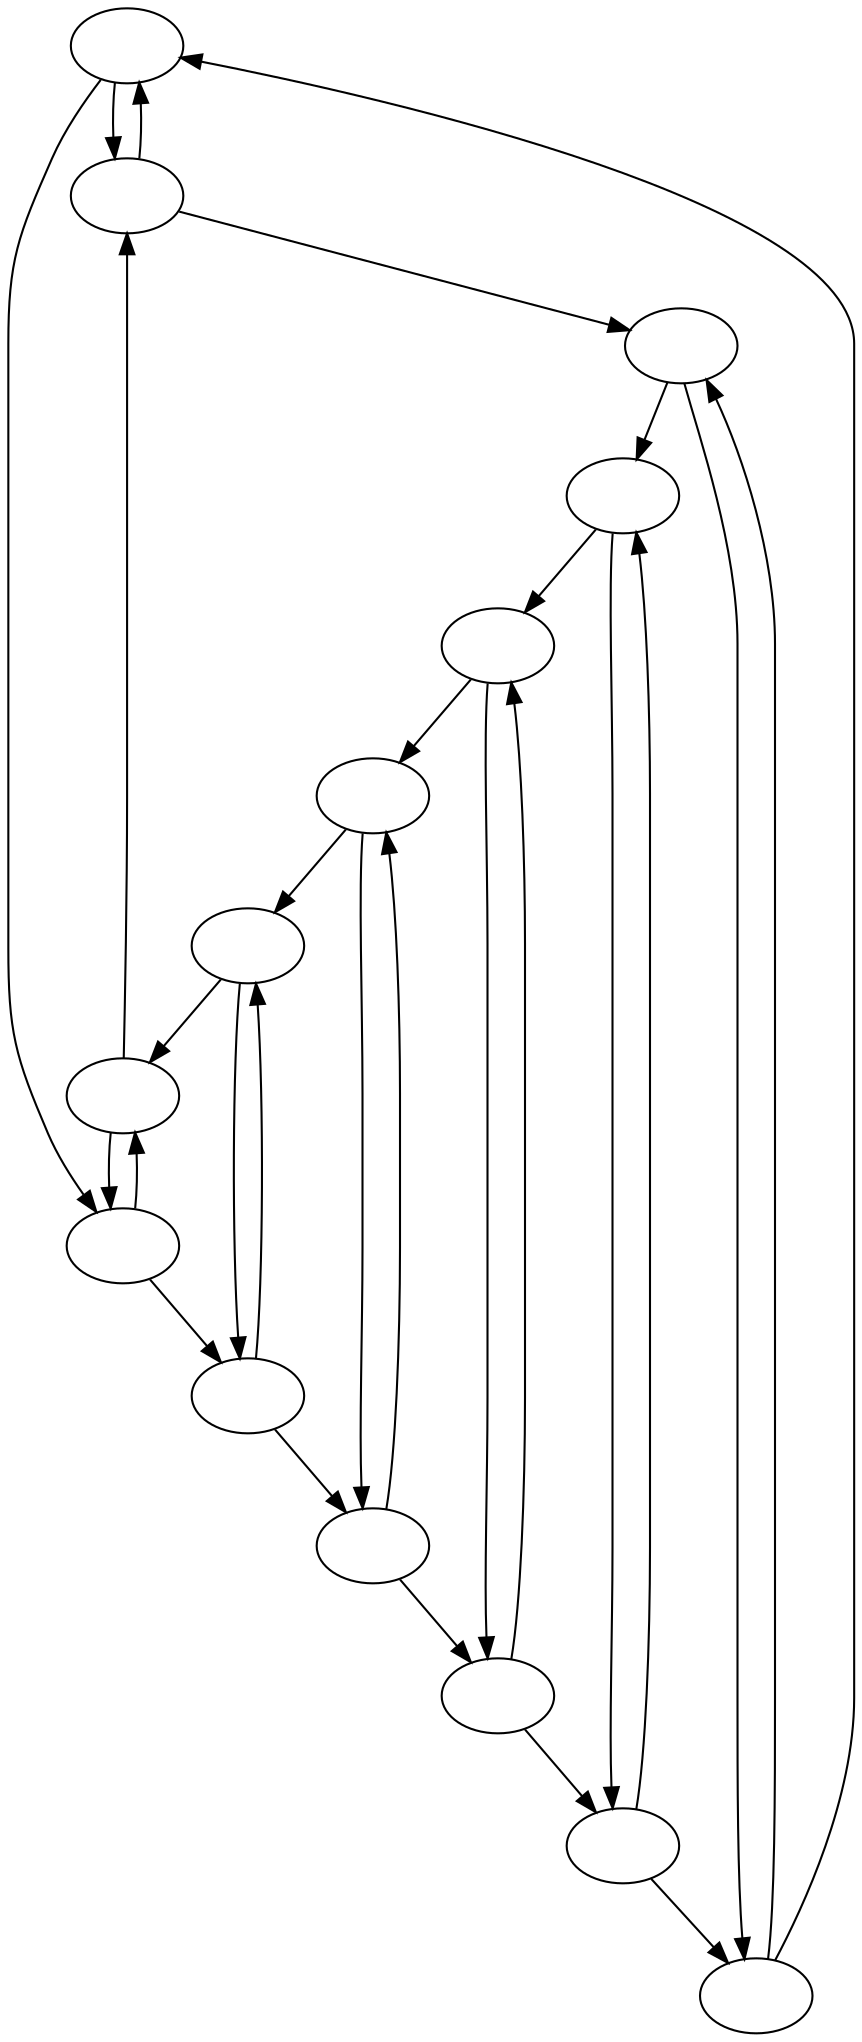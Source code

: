 /* Created by Wolfram Mathematica 9.0 : www.wolfram.com */

digraph {
	1 [label=""];
	2 [label=""];
	3 [label=""];
	4 [label=""];
	5 [label=""];
	6 [label=""];
	7 [label=""];
	8 [label=""];
	9 [label=""];
	10 [label=""];
	11 [label=""];
	12 [label=""];
	13 [label=""];
	14 [label=""];
	1 -> 2;
	1 -> 4;
	2 -> 1;
	2 -> 3;
	3 -> 13;
	3 -> 5;
	4 -> 14;
	4 -> 6;
	5 -> 12;
	5 -> 7;
	6 -> 11;
	6 -> 8;
	7 -> 10;
	7 -> 9;
	8 -> 9;
	8 -> 10;
	9 -> 8;
	9 -> 11;
	10 -> 7;
	10 -> 12;
	11 -> 6;
	11 -> 14;
	12 -> 5;
	12 -> 13;
	13 -> 3;
	13 -> 1;
	14 -> 4;
	14 -> 2;
}